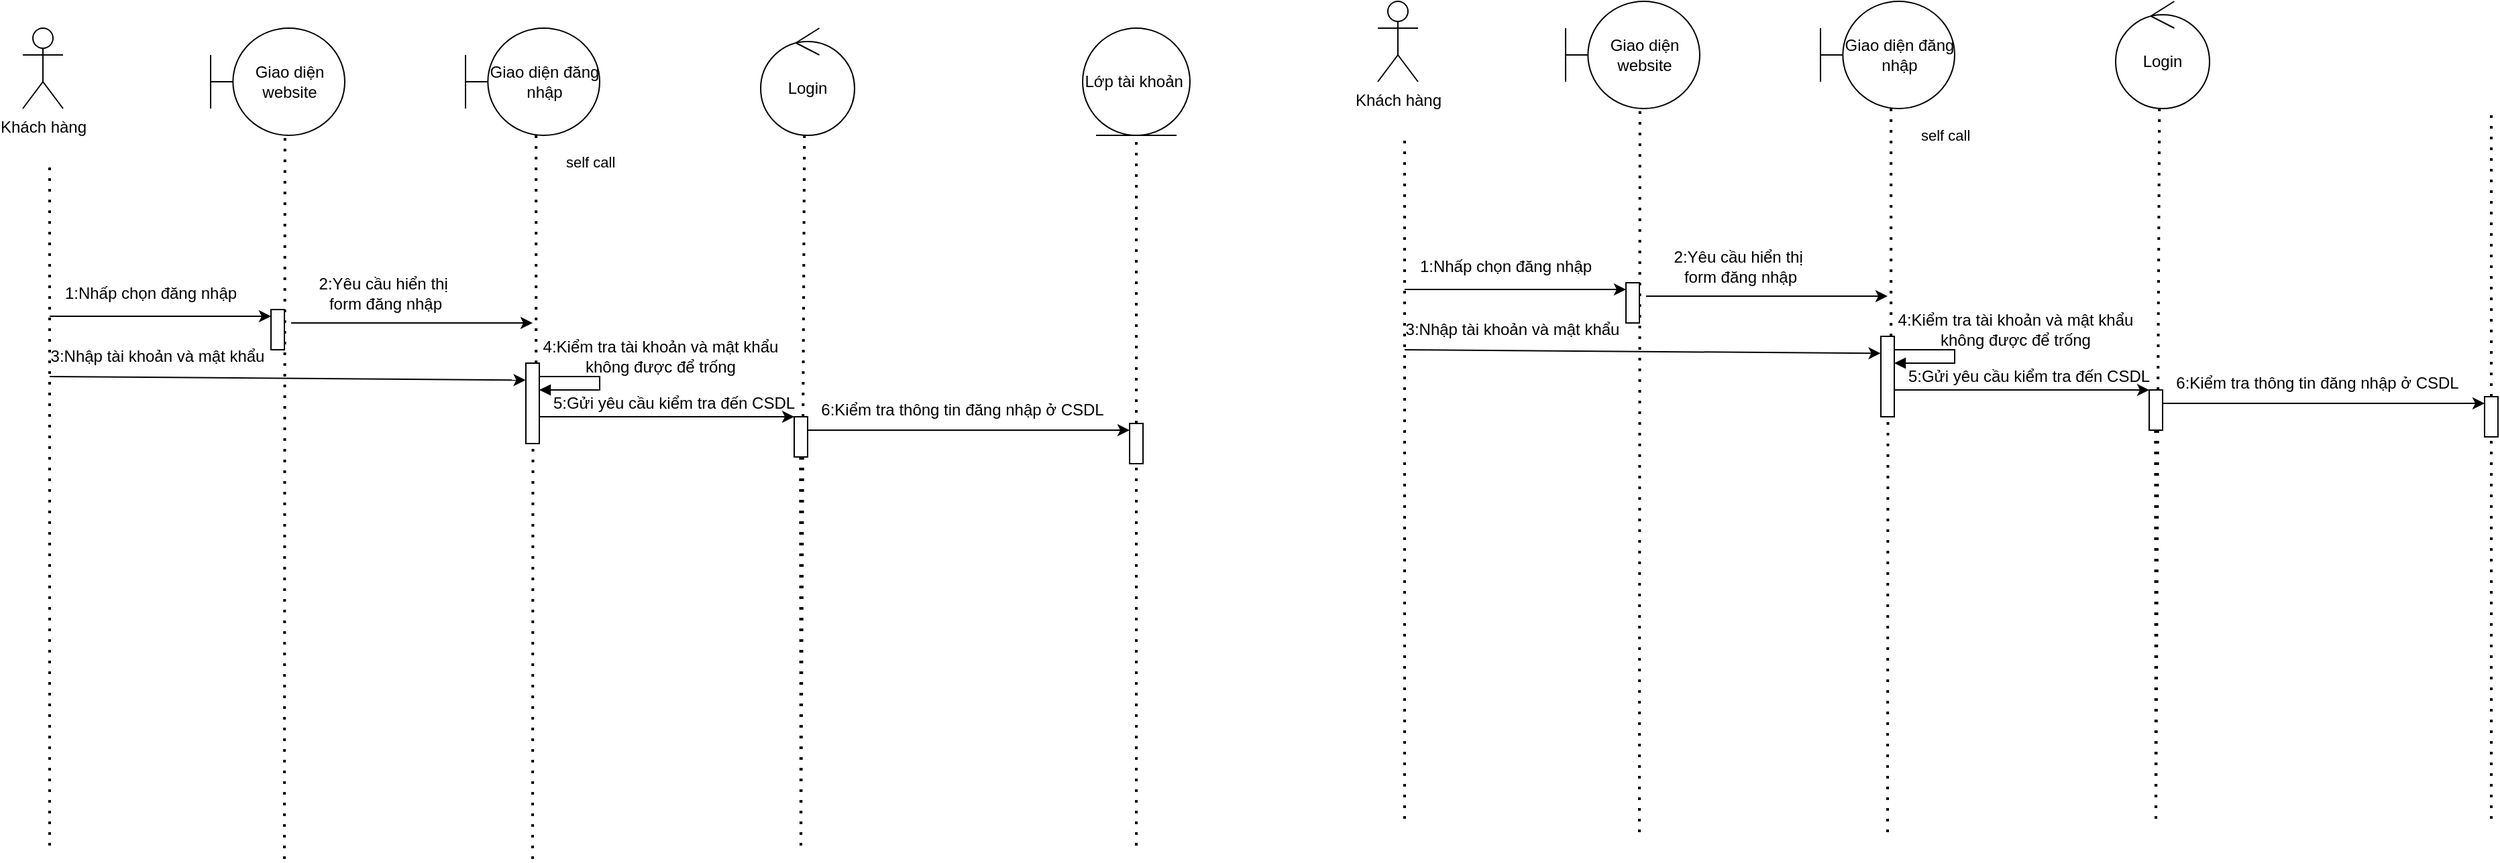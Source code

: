 <mxfile version="24.3.1" type="github">
  <diagram name="Page-1" id="2YBvvXClWsGukQMizWep">
    <mxGraphModel dx="752" dy="1208" grid="1" gridSize="10" guides="1" tooltips="1" connect="1" arrows="1" fold="1" page="1" pageScale="1" pageWidth="850" pageHeight="1100" math="0" shadow="0">
      <root>
        <mxCell id="0" />
        <mxCell id="1" parent="0" />
        <mxCell id="I7gX6TklzmigMuzpeqTn-1" value="Khách hàng" style="shape=umlActor;verticalLabelPosition=bottom;verticalAlign=top;html=1;" parent="1" vertex="1">
          <mxGeometry x="60" y="380" width="30" height="60" as="geometry" />
        </mxCell>
        <mxCell id="I7gX6TklzmigMuzpeqTn-2" value="Giao diện website" style="shape=umlBoundary;whiteSpace=wrap;html=1;" parent="1" vertex="1">
          <mxGeometry x="200" y="380" width="100" height="80" as="geometry" />
        </mxCell>
        <mxCell id="I7gX6TklzmigMuzpeqTn-3" value="Giao diện đăng nhập" style="shape=umlBoundary;whiteSpace=wrap;html=1;" parent="1" vertex="1">
          <mxGeometry x="390" y="380" width="100" height="80" as="geometry" />
        </mxCell>
        <mxCell id="I7gX6TklzmigMuzpeqTn-4" value="Login" style="ellipse;shape=umlControl;whiteSpace=wrap;html=1;" parent="1" vertex="1">
          <mxGeometry x="610" y="380" width="70" height="80" as="geometry" />
        </mxCell>
        <mxCell id="I7gX6TklzmigMuzpeqTn-5" value="Lớp tài khoản&amp;nbsp;" style="ellipse;shape=umlEntity;whiteSpace=wrap;html=1;" parent="1" vertex="1">
          <mxGeometry x="850" y="380" width="80" height="80" as="geometry" />
        </mxCell>
        <mxCell id="I7gX6TklzmigMuzpeqTn-7" value="" style="endArrow=none;dashed=1;html=1;dashPattern=1 3;strokeWidth=2;rounded=0;" parent="1" edge="1">
          <mxGeometry width="50" height="50" relative="1" as="geometry">
            <mxPoint x="80" y="990" as="sourcePoint" />
            <mxPoint x="80" y="480" as="targetPoint" />
          </mxGeometry>
        </mxCell>
        <mxCell id="I7gX6TklzmigMuzpeqTn-8" value="" style="endArrow=none;dashed=1;html=1;dashPattern=1 3;strokeWidth=2;rounded=0;entryX=0.554;entryY=1.005;entryDx=0;entryDy=0;entryPerimeter=0;" parent="1" target="I7gX6TklzmigMuzpeqTn-2" edge="1">
          <mxGeometry width="50" height="50" relative="1" as="geometry">
            <mxPoint x="255" y="1000" as="sourcePoint" />
            <mxPoint x="239.66" y="490" as="targetPoint" />
          </mxGeometry>
        </mxCell>
        <mxCell id="I7gX6TklzmigMuzpeqTn-9" value="" style="endArrow=none;dashed=1;html=1;dashPattern=1 3;strokeWidth=2;rounded=0;entryX=0.526;entryY=0.993;entryDx=0;entryDy=0;entryPerimeter=0;" parent="1" source="I7gX6TklzmigMuzpeqTn-27" target="I7gX6TklzmigMuzpeqTn-3" edge="1">
          <mxGeometry width="50" height="50" relative="1" as="geometry">
            <mxPoint x="440" y="1000" as="sourcePoint" />
            <mxPoint x="409.5" y="490" as="targetPoint" />
          </mxGeometry>
        </mxCell>
        <mxCell id="I7gX6TklzmigMuzpeqTn-10" value="" style="endArrow=none;dashed=1;html=1;dashPattern=1 3;strokeWidth=2;rounded=0;entryX=0.466;entryY=1.005;entryDx=0;entryDy=0;entryPerimeter=0;" parent="1" target="I7gX6TklzmigMuzpeqTn-4" edge="1">
          <mxGeometry width="50" height="50" relative="1" as="geometry">
            <mxPoint x="640" y="990" as="sourcePoint" />
            <mxPoint x="584.5" y="490" as="targetPoint" />
          </mxGeometry>
        </mxCell>
        <mxCell id="I7gX6TklzmigMuzpeqTn-11" value="" style="endArrow=none;dashed=1;html=1;dashPattern=1 3;strokeWidth=2;rounded=0;entryX=0.5;entryY=1;entryDx=0;entryDy=0;" parent="1" source="I7gX6TklzmigMuzpeqTn-38" target="I7gX6TklzmigMuzpeqTn-5" edge="1">
          <mxGeometry width="50" height="50" relative="1" as="geometry">
            <mxPoint x="890" y="990" as="sourcePoint" />
            <mxPoint x="749.5" y="490" as="targetPoint" />
          </mxGeometry>
        </mxCell>
        <mxCell id="I7gX6TklzmigMuzpeqTn-12" value="" style="endArrow=classic;html=1;rounded=0;entryX=0;entryY=0;entryDx=0;entryDy=5;entryPerimeter=0;" parent="1" target="I7gX6TklzmigMuzpeqTn-23" edge="1">
          <mxGeometry width="50" height="50" relative="1" as="geometry">
            <mxPoint x="80" y="595" as="sourcePoint" />
            <mxPoint x="240" y="600" as="targetPoint" />
          </mxGeometry>
        </mxCell>
        <mxCell id="I7gX6TklzmigMuzpeqTn-13" value="1:Nhấp chọn đăng nhập" style="text;html=1;align=center;verticalAlign=middle;resizable=0;points=[];autosize=1;strokeColor=none;fillColor=none;" parent="1" vertex="1">
          <mxGeometry x="80" y="563" width="150" height="30" as="geometry" />
        </mxCell>
        <mxCell id="I7gX6TklzmigMuzpeqTn-23" value="" style="html=1;points=[[0,0,0,0,5],[0,1,0,0,-5],[1,0,0,0,5],[1,1,0,0,-5]];perimeter=orthogonalPerimeter;outlineConnect=0;targetShapes=umlLifeline;portConstraint=eastwest;newEdgeStyle={&quot;curved&quot;:0,&quot;rounded&quot;:0};" parent="1" vertex="1">
          <mxGeometry x="245" y="590" width="10" height="30" as="geometry" />
        </mxCell>
        <mxCell id="I7gX6TklzmigMuzpeqTn-25" value="" style="endArrow=classic;html=1;rounded=0;" parent="1" edge="1">
          <mxGeometry width="50" height="50" relative="1" as="geometry">
            <mxPoint x="260" y="600" as="sourcePoint" />
            <mxPoint x="440" y="600" as="targetPoint" />
          </mxGeometry>
        </mxCell>
        <mxCell id="I7gX6TklzmigMuzpeqTn-26" value="2:Yêu cầu hiển thị&amp;nbsp;&lt;br&gt;form đăng nhập" style="text;html=1;align=center;verticalAlign=middle;resizable=0;points=[];autosize=1;strokeColor=none;fillColor=none;" parent="1" vertex="1">
          <mxGeometry x="270" y="558" width="120" height="40" as="geometry" />
        </mxCell>
        <mxCell id="I7gX6TklzmigMuzpeqTn-28" value="self call" style="html=1;align=left;spacingLeft=2;endArrow=block;rounded=0;edgeStyle=orthogonalEdgeStyle;curved=0;rounded=0;" parent="1" source="I7gX6TklzmigMuzpeqTn-27" target="I7gX6TklzmigMuzpeqTn-27" edge="1">
          <mxGeometry x="-0.294" y="100" relative="1" as="geometry">
            <mxPoint x="460" y="640" as="sourcePoint" />
            <Array as="points">
              <mxPoint x="490" y="640" />
              <mxPoint x="490" y="650" />
            </Array>
            <mxPoint x="-20" y="-60" as="offset" />
          </mxGeometry>
        </mxCell>
        <mxCell id="I7gX6TklzmigMuzpeqTn-29" value="" style="endArrow=none;dashed=1;html=1;dashPattern=1 3;strokeWidth=2;rounded=0;entryX=0.526;entryY=0.993;entryDx=0;entryDy=0;entryPerimeter=0;" parent="1" target="I7gX6TklzmigMuzpeqTn-27" edge="1">
          <mxGeometry width="50" height="50" relative="1" as="geometry">
            <mxPoint x="440" y="1000" as="sourcePoint" />
            <mxPoint x="443" y="459" as="targetPoint" />
          </mxGeometry>
        </mxCell>
        <mxCell id="I7gX6TklzmigMuzpeqTn-27" value="" style="html=1;points=[[0,0,0,0,5],[0,1,0,0,-5],[1,0,0,0,5],[1,1,0,0,-5]];perimeter=orthogonalPerimeter;outlineConnect=0;targetShapes=umlLifeline;portConstraint=eastwest;newEdgeStyle={&quot;curved&quot;:0,&quot;rounded&quot;:0};" parent="1" vertex="1">
          <mxGeometry x="435" y="630" width="10" height="60" as="geometry" />
        </mxCell>
        <mxCell id="I7gX6TklzmigMuzpeqTn-30" value="" style="endArrow=classic;html=1;rounded=0;entryX=-0.001;entryY=0.942;entryDx=0;entryDy=0;entryPerimeter=0;" parent="1" target="I7gX6TklzmigMuzpeqTn-33" edge="1">
          <mxGeometry width="50" height="50" relative="1" as="geometry">
            <mxPoint x="80" y="640" as="sourcePoint" />
            <mxPoint x="250" y="640" as="targetPoint" />
          </mxGeometry>
        </mxCell>
        <mxCell id="I7gX6TklzmigMuzpeqTn-31" value="3:Nhập tài khoản và mật khẩu" style="text;html=1;align=center;verticalAlign=middle;resizable=0;points=[];autosize=1;strokeColor=none;fillColor=none;" parent="1" vertex="1">
          <mxGeometry x="70" y="610" width="180" height="30" as="geometry" />
        </mxCell>
        <mxCell id="I7gX6TklzmigMuzpeqTn-33" value="4:Kiểm tra tài khoản và mật khẩu&lt;br&gt;không được để trống" style="text;html=1;align=center;verticalAlign=middle;resizable=0;points=[];autosize=1;strokeColor=none;fillColor=none;" parent="1" vertex="1">
          <mxGeometry x="435" y="605" width="200" height="40" as="geometry" />
        </mxCell>
        <mxCell id="I7gX6TklzmigMuzpeqTn-35" value="" style="endArrow=none;dashed=1;html=1;dashPattern=1 3;strokeWidth=2;rounded=0;entryX=0.466;entryY=1.005;entryDx=0;entryDy=0;entryPerimeter=0;" parent="1" target="I7gX6TklzmigMuzpeqTn-34" edge="1">
          <mxGeometry width="50" height="50" relative="1" as="geometry">
            <mxPoint x="640" y="990" as="sourcePoint" />
            <mxPoint x="643" y="460" as="targetPoint" />
          </mxGeometry>
        </mxCell>
        <mxCell id="I7gX6TklzmigMuzpeqTn-34" value="" style="html=1;points=[[0,0,0,0,5],[0,1,0,0,-5],[1,0,0,0,5],[1,1,0,0,-5]];perimeter=orthogonalPerimeter;outlineConnect=0;targetShapes=umlLifeline;portConstraint=eastwest;newEdgeStyle={&quot;curved&quot;:0,&quot;rounded&quot;:0};" parent="1" vertex="1">
          <mxGeometry x="635" y="670" width="10" height="30" as="geometry" />
        </mxCell>
        <mxCell id="I7gX6TklzmigMuzpeqTn-36" value="" style="endArrow=classic;html=1;rounded=0;" parent="1" source="I7gX6TklzmigMuzpeqTn-27" target="I7gX6TklzmigMuzpeqTn-34" edge="1">
          <mxGeometry width="50" height="50" relative="1" as="geometry">
            <mxPoint x="620" y="760" as="sourcePoint" />
            <mxPoint x="670" y="710" as="targetPoint" />
          </mxGeometry>
        </mxCell>
        <mxCell id="I7gX6TklzmigMuzpeqTn-37" value="5:Gửi yêu cầu kiểm tra đến CSDL" style="text;html=1;align=center;verticalAlign=middle;resizable=0;points=[];autosize=1;strokeColor=none;fillColor=none;" parent="1" vertex="1">
          <mxGeometry x="445" y="645" width="200" height="30" as="geometry" />
        </mxCell>
        <mxCell id="I7gX6TklzmigMuzpeqTn-39" value="" style="endArrow=none;dashed=1;html=1;dashPattern=1 3;strokeWidth=2;rounded=0;entryX=0.5;entryY=1;entryDx=0;entryDy=0;" parent="1" target="I7gX6TklzmigMuzpeqTn-38" edge="1">
          <mxGeometry width="50" height="50" relative="1" as="geometry">
            <mxPoint x="890" y="990" as="sourcePoint" />
            <mxPoint x="890" y="460" as="targetPoint" />
          </mxGeometry>
        </mxCell>
        <mxCell id="I7gX6TklzmigMuzpeqTn-38" value="" style="html=1;points=[[0,0,0,0,5],[0,1,0,0,-5],[1,0,0,0,5],[1,1,0,0,-5]];perimeter=orthogonalPerimeter;outlineConnect=0;targetShapes=umlLifeline;portConstraint=eastwest;newEdgeStyle={&quot;curved&quot;:0,&quot;rounded&quot;:0};" parent="1" vertex="1">
          <mxGeometry x="885" y="675" width="10" height="30" as="geometry" />
        </mxCell>
        <mxCell id="I7gX6TklzmigMuzpeqTn-40" value="" style="endArrow=classic;html=1;rounded=0;entryX=0;entryY=0;entryDx=0;entryDy=5;entryPerimeter=0;" parent="1" source="I7gX6TklzmigMuzpeqTn-34" target="I7gX6TklzmigMuzpeqTn-38" edge="1">
          <mxGeometry width="50" height="50" relative="1" as="geometry">
            <mxPoint x="680" y="700" as="sourcePoint" />
            <mxPoint x="730" y="650" as="targetPoint" />
          </mxGeometry>
        </mxCell>
        <mxCell id="I7gX6TklzmigMuzpeqTn-41" value="6:Kiểm tra thông tin đăng nhập ở CSDL" style="text;html=1;align=center;verticalAlign=middle;resizable=0;points=[];autosize=1;strokeColor=none;fillColor=none;" parent="1" vertex="1">
          <mxGeometry x="645" y="650" width="230" height="30" as="geometry" />
        </mxCell>
        <mxCell id="HwJ8LK8OYXeAmico5oYo-1" value="Khách hàng" style="shape=umlActor;verticalLabelPosition=bottom;verticalAlign=top;html=1;" vertex="1" parent="1">
          <mxGeometry x="1070" y="360" width="30" height="60" as="geometry" />
        </mxCell>
        <mxCell id="HwJ8LK8OYXeAmico5oYo-2" value="Giao diện website" style="shape=umlBoundary;whiteSpace=wrap;html=1;" vertex="1" parent="1">
          <mxGeometry x="1210" y="360" width="100" height="80" as="geometry" />
        </mxCell>
        <mxCell id="HwJ8LK8OYXeAmico5oYo-3" value="Giao diện đăng nhập" style="shape=umlBoundary;whiteSpace=wrap;html=1;" vertex="1" parent="1">
          <mxGeometry x="1400" y="360" width="100" height="80" as="geometry" />
        </mxCell>
        <mxCell id="HwJ8LK8OYXeAmico5oYo-4" value="Login" style="ellipse;shape=umlControl;whiteSpace=wrap;html=1;" vertex="1" parent="1">
          <mxGeometry x="1620" y="360" width="70" height="80" as="geometry" />
        </mxCell>
        <mxCell id="HwJ8LK8OYXeAmico5oYo-5" value="" style="endArrow=none;dashed=1;html=1;dashPattern=1 3;strokeWidth=2;rounded=0;" edge="1" parent="1">
          <mxGeometry width="50" height="50" relative="1" as="geometry">
            <mxPoint x="1090" y="970" as="sourcePoint" />
            <mxPoint x="1090" y="460" as="targetPoint" />
          </mxGeometry>
        </mxCell>
        <mxCell id="HwJ8LK8OYXeAmico5oYo-6" value="" style="endArrow=none;dashed=1;html=1;dashPattern=1 3;strokeWidth=2;rounded=0;entryX=0.554;entryY=1.005;entryDx=0;entryDy=0;entryPerimeter=0;" edge="1" parent="1" target="HwJ8LK8OYXeAmico5oYo-2">
          <mxGeometry width="50" height="50" relative="1" as="geometry">
            <mxPoint x="1265" y="980" as="sourcePoint" />
            <mxPoint x="1249.66" y="470" as="targetPoint" />
          </mxGeometry>
        </mxCell>
        <mxCell id="HwJ8LK8OYXeAmico5oYo-7" value="" style="endArrow=none;dashed=1;html=1;dashPattern=1 3;strokeWidth=2;rounded=0;entryX=0.526;entryY=0.993;entryDx=0;entryDy=0;entryPerimeter=0;" edge="1" parent="1" source="HwJ8LK8OYXeAmico5oYo-17" target="HwJ8LK8OYXeAmico5oYo-3">
          <mxGeometry width="50" height="50" relative="1" as="geometry">
            <mxPoint x="1450" y="980" as="sourcePoint" />
            <mxPoint x="1419.5" y="470" as="targetPoint" />
          </mxGeometry>
        </mxCell>
        <mxCell id="HwJ8LK8OYXeAmico5oYo-8" value="" style="endArrow=none;dashed=1;html=1;dashPattern=1 3;strokeWidth=2;rounded=0;entryX=0.466;entryY=1.005;entryDx=0;entryDy=0;entryPerimeter=0;" edge="1" parent="1" target="HwJ8LK8OYXeAmico5oYo-4">
          <mxGeometry width="50" height="50" relative="1" as="geometry">
            <mxPoint x="1650" y="970" as="sourcePoint" />
            <mxPoint x="1594.5" y="470" as="targetPoint" />
          </mxGeometry>
        </mxCell>
        <mxCell id="HwJ8LK8OYXeAmico5oYo-9" value="" style="endArrow=none;dashed=1;html=1;dashPattern=1 3;strokeWidth=2;rounded=0;entryX=0.5;entryY=1;entryDx=0;entryDy=0;" edge="1" parent="1" source="HwJ8LK8OYXeAmico5oYo-26">
          <mxGeometry width="50" height="50" relative="1" as="geometry">
            <mxPoint x="1900" y="970" as="sourcePoint" />
            <mxPoint x="1900" y="440" as="targetPoint" />
          </mxGeometry>
        </mxCell>
        <mxCell id="HwJ8LK8OYXeAmico5oYo-10" value="" style="endArrow=classic;html=1;rounded=0;entryX=0;entryY=0;entryDx=0;entryDy=5;entryPerimeter=0;" edge="1" parent="1" target="HwJ8LK8OYXeAmico5oYo-12">
          <mxGeometry width="50" height="50" relative="1" as="geometry">
            <mxPoint x="1090" y="575" as="sourcePoint" />
            <mxPoint x="1250" y="580" as="targetPoint" />
          </mxGeometry>
        </mxCell>
        <mxCell id="HwJ8LK8OYXeAmico5oYo-11" value="1:Nhấp chọn đăng nhập" style="text;html=1;align=center;verticalAlign=middle;resizable=0;points=[];autosize=1;strokeColor=none;fillColor=none;" vertex="1" parent="1">
          <mxGeometry x="1090" y="543" width="150" height="30" as="geometry" />
        </mxCell>
        <mxCell id="HwJ8LK8OYXeAmico5oYo-12" value="" style="html=1;points=[[0,0,0,0,5],[0,1,0,0,-5],[1,0,0,0,5],[1,1,0,0,-5]];perimeter=orthogonalPerimeter;outlineConnect=0;targetShapes=umlLifeline;portConstraint=eastwest;newEdgeStyle={&quot;curved&quot;:0,&quot;rounded&quot;:0};" vertex="1" parent="1">
          <mxGeometry x="1255" y="570" width="10" height="30" as="geometry" />
        </mxCell>
        <mxCell id="HwJ8LK8OYXeAmico5oYo-13" value="" style="endArrow=classic;html=1;rounded=0;" edge="1" parent="1">
          <mxGeometry width="50" height="50" relative="1" as="geometry">
            <mxPoint x="1270" y="580" as="sourcePoint" />
            <mxPoint x="1450" y="580" as="targetPoint" />
          </mxGeometry>
        </mxCell>
        <mxCell id="HwJ8LK8OYXeAmico5oYo-14" value="2:Yêu cầu hiển thị&amp;nbsp;&lt;br&gt;form đăng nhập" style="text;html=1;align=center;verticalAlign=middle;resizable=0;points=[];autosize=1;strokeColor=none;fillColor=none;" vertex="1" parent="1">
          <mxGeometry x="1280" y="538" width="120" height="40" as="geometry" />
        </mxCell>
        <mxCell id="HwJ8LK8OYXeAmico5oYo-15" value="self call" style="html=1;align=left;spacingLeft=2;endArrow=block;rounded=0;edgeStyle=orthogonalEdgeStyle;curved=0;rounded=0;" edge="1" parent="1" source="HwJ8LK8OYXeAmico5oYo-17" target="HwJ8LK8OYXeAmico5oYo-17">
          <mxGeometry x="-0.294" y="100" relative="1" as="geometry">
            <mxPoint x="1470" y="620" as="sourcePoint" />
            <Array as="points">
              <mxPoint x="1500" y="620" />
              <mxPoint x="1500" y="630" />
            </Array>
            <mxPoint x="-20" y="-60" as="offset" />
          </mxGeometry>
        </mxCell>
        <mxCell id="HwJ8LK8OYXeAmico5oYo-16" value="" style="endArrow=none;dashed=1;html=1;dashPattern=1 3;strokeWidth=2;rounded=0;entryX=0.526;entryY=0.993;entryDx=0;entryDy=0;entryPerimeter=0;" edge="1" parent="1" target="HwJ8LK8OYXeAmico5oYo-17">
          <mxGeometry width="50" height="50" relative="1" as="geometry">
            <mxPoint x="1450" y="980" as="sourcePoint" />
            <mxPoint x="1453" y="439" as="targetPoint" />
          </mxGeometry>
        </mxCell>
        <mxCell id="HwJ8LK8OYXeAmico5oYo-17" value="" style="html=1;points=[[0,0,0,0,5],[0,1,0,0,-5],[1,0,0,0,5],[1,1,0,0,-5]];perimeter=orthogonalPerimeter;outlineConnect=0;targetShapes=umlLifeline;portConstraint=eastwest;newEdgeStyle={&quot;curved&quot;:0,&quot;rounded&quot;:0};" vertex="1" parent="1">
          <mxGeometry x="1445" y="610" width="10" height="60" as="geometry" />
        </mxCell>
        <mxCell id="HwJ8LK8OYXeAmico5oYo-18" value="" style="endArrow=classic;html=1;rounded=0;entryX=-0.001;entryY=0.942;entryDx=0;entryDy=0;entryPerimeter=0;" edge="1" parent="1" target="HwJ8LK8OYXeAmico5oYo-20">
          <mxGeometry width="50" height="50" relative="1" as="geometry">
            <mxPoint x="1090" y="620" as="sourcePoint" />
            <mxPoint x="1260" y="620" as="targetPoint" />
          </mxGeometry>
        </mxCell>
        <mxCell id="HwJ8LK8OYXeAmico5oYo-19" value="3:Nhập tài khoản và mật khẩu" style="text;html=1;align=center;verticalAlign=middle;resizable=0;points=[];autosize=1;strokeColor=none;fillColor=none;" vertex="1" parent="1">
          <mxGeometry x="1080" y="590" width="180" height="30" as="geometry" />
        </mxCell>
        <mxCell id="HwJ8LK8OYXeAmico5oYo-20" value="4:Kiểm tra tài khoản và mật khẩu&lt;br&gt;không được để trống" style="text;html=1;align=center;verticalAlign=middle;resizable=0;points=[];autosize=1;strokeColor=none;fillColor=none;" vertex="1" parent="1">
          <mxGeometry x="1445" y="585" width="200" height="40" as="geometry" />
        </mxCell>
        <mxCell id="HwJ8LK8OYXeAmico5oYo-21" value="" style="endArrow=none;dashed=1;html=1;dashPattern=1 3;strokeWidth=2;rounded=0;entryX=0.466;entryY=1.005;entryDx=0;entryDy=0;entryPerimeter=0;" edge="1" parent="1" target="HwJ8LK8OYXeAmico5oYo-22">
          <mxGeometry width="50" height="50" relative="1" as="geometry">
            <mxPoint x="1650" y="970" as="sourcePoint" />
            <mxPoint x="1653" y="440" as="targetPoint" />
          </mxGeometry>
        </mxCell>
        <mxCell id="HwJ8LK8OYXeAmico5oYo-22" value="" style="html=1;points=[[0,0,0,0,5],[0,1,0,0,-5],[1,0,0,0,5],[1,1,0,0,-5]];perimeter=orthogonalPerimeter;outlineConnect=0;targetShapes=umlLifeline;portConstraint=eastwest;newEdgeStyle={&quot;curved&quot;:0,&quot;rounded&quot;:0};" vertex="1" parent="1">
          <mxGeometry x="1645" y="650" width="10" height="30" as="geometry" />
        </mxCell>
        <mxCell id="HwJ8LK8OYXeAmico5oYo-23" value="" style="endArrow=classic;html=1;rounded=0;" edge="1" parent="1" source="HwJ8LK8OYXeAmico5oYo-17" target="HwJ8LK8OYXeAmico5oYo-22">
          <mxGeometry width="50" height="50" relative="1" as="geometry">
            <mxPoint x="1630" y="740" as="sourcePoint" />
            <mxPoint x="1680" y="690" as="targetPoint" />
          </mxGeometry>
        </mxCell>
        <mxCell id="HwJ8LK8OYXeAmico5oYo-24" value="5:Gửi yêu cầu kiểm tra đến CSDL" style="text;html=1;align=center;verticalAlign=middle;resizable=0;points=[];autosize=1;strokeColor=none;fillColor=none;" vertex="1" parent="1">
          <mxGeometry x="1455" y="625" width="200" height="30" as="geometry" />
        </mxCell>
        <mxCell id="HwJ8LK8OYXeAmico5oYo-25" value="" style="endArrow=none;dashed=1;html=1;dashPattern=1 3;strokeWidth=2;rounded=0;entryX=0.5;entryY=1;entryDx=0;entryDy=0;" edge="1" parent="1" target="HwJ8LK8OYXeAmico5oYo-26">
          <mxGeometry width="50" height="50" relative="1" as="geometry">
            <mxPoint x="1900" y="970" as="sourcePoint" />
            <mxPoint x="1900" y="440" as="targetPoint" />
          </mxGeometry>
        </mxCell>
        <mxCell id="HwJ8LK8OYXeAmico5oYo-26" value="" style="html=1;points=[[0,0,0,0,5],[0,1,0,0,-5],[1,0,0,0,5],[1,1,0,0,-5]];perimeter=orthogonalPerimeter;outlineConnect=0;targetShapes=umlLifeline;portConstraint=eastwest;newEdgeStyle={&quot;curved&quot;:0,&quot;rounded&quot;:0};" vertex="1" parent="1">
          <mxGeometry x="1895" y="655" width="10" height="30" as="geometry" />
        </mxCell>
        <mxCell id="HwJ8LK8OYXeAmico5oYo-27" value="" style="endArrow=classic;html=1;rounded=0;entryX=0;entryY=0;entryDx=0;entryDy=5;entryPerimeter=0;" edge="1" parent="1" source="HwJ8LK8OYXeAmico5oYo-22" target="HwJ8LK8OYXeAmico5oYo-26">
          <mxGeometry width="50" height="50" relative="1" as="geometry">
            <mxPoint x="1690" y="680" as="sourcePoint" />
            <mxPoint x="1740" y="630" as="targetPoint" />
          </mxGeometry>
        </mxCell>
        <mxCell id="HwJ8LK8OYXeAmico5oYo-28" value="6:Kiểm tra thông tin đăng nhập ở CSDL" style="text;html=1;align=center;verticalAlign=middle;resizable=0;points=[];autosize=1;strokeColor=none;fillColor=none;" vertex="1" parent="1">
          <mxGeometry x="1655" y="630" width="230" height="30" as="geometry" />
        </mxCell>
      </root>
    </mxGraphModel>
  </diagram>
</mxfile>

